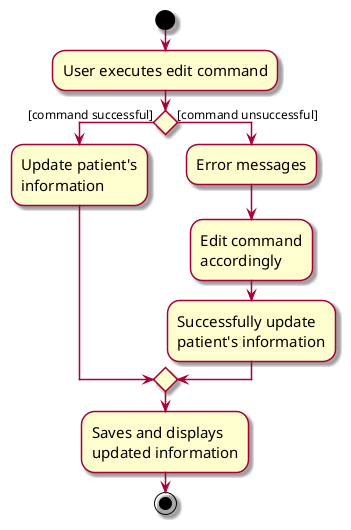 @startuml
skin rose
skinparam ActivityFontSize 15
skinparam ArrowFontSize 12
start
:User executes edit command;

'Since the beta syntax does not support placing the condition outside the
'diamond we place it as the true branch instead.

if () then ([command successful])
    :Update patient's
    information;
else ([command unsuccessful])
    :Error messages;
    :Edit command
    accordingly;
    :Successfully update
    patient's information;
endif
    :Saves and displays
    updated information;
stop
@enduml

